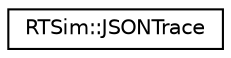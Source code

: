 digraph "Graphical Class Hierarchy"
{
  edge [fontname="Helvetica",fontsize="10",labelfontname="Helvetica",labelfontsize="10"];
  node [fontname="Helvetica",fontsize="10",shape=record];
  rankdir="LR";
  Node0 [label="RTSim::JSONTrace",height=0.2,width=0.4,color="black", fillcolor="white", style="filled",URL="$classRTSim_1_1JSONTrace.html"];
}
